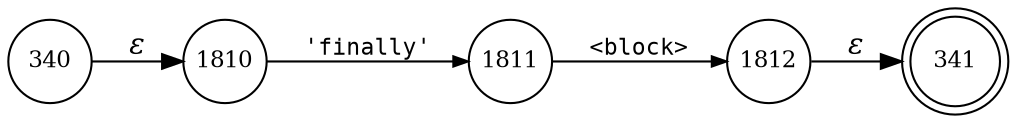 digraph ATN {
rankdir=LR;
s341[fontsize=11, label="341", shape=doublecircle, fixedsize=true, width=.6];
s1810[fontsize=11,label="1810", shape=circle, fixedsize=true, width=.55, peripheries=1];
s1811[fontsize=11,label="1811", shape=circle, fixedsize=true, width=.55, peripheries=1];
s340[fontsize=11,label="340", shape=circle, fixedsize=true, width=.55, peripheries=1];
s1812[fontsize=11,label="1812", shape=circle, fixedsize=true, width=.55, peripheries=1];
s340 -> s1810 [fontname="Times-Italic", label="&epsilon;"];
s1810 -> s1811 [fontsize=11, fontname="Courier", arrowsize=.7, label = "'finally'", arrowhead = normal];
s1811 -> s1812 [fontsize=11, fontname="Courier", arrowsize=.7, label = "<block>", arrowhead = normal];
s1812 -> s341 [fontname="Times-Italic", label="&epsilon;"];
}